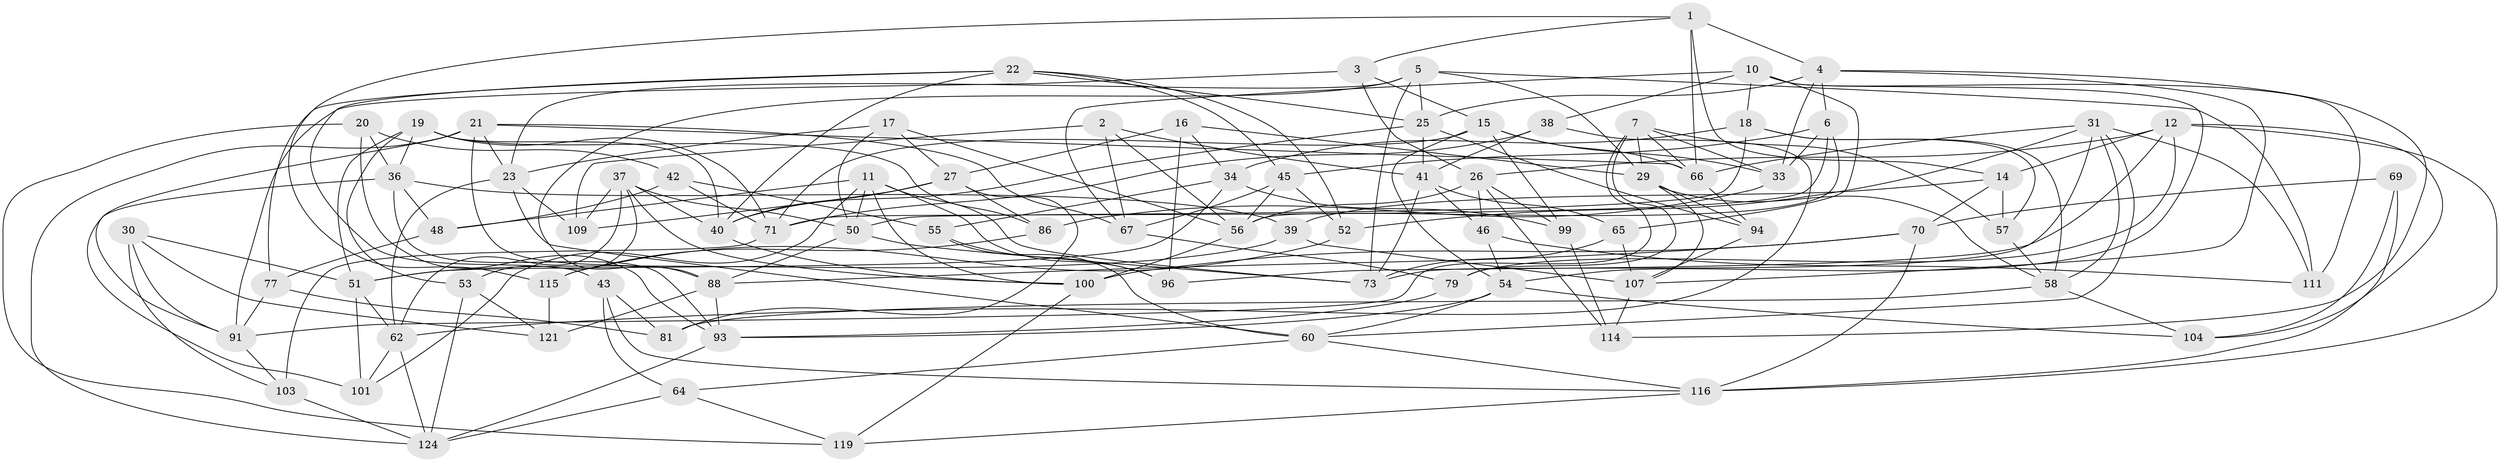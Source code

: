 // original degree distribution, {4: 1.0}
// Generated by graph-tools (version 1.1) at 2025/42/03/06/25 10:42:22]
// undirected, 81 vertices, 203 edges
graph export_dot {
graph [start="1"]
  node [color=gray90,style=filled];
  1 [super="+97"];
  2;
  3;
  4 [super="+8"];
  5 [super="+9"];
  6 [super="+90"];
  7 [super="+63"];
  10 [super="+13"];
  11 [super="+32"];
  12 [super="+68"];
  14 [super="+92"];
  15 [super="+87"];
  16;
  17;
  18 [super="+49"];
  19 [super="+24"];
  20;
  21 [super="+28"];
  22 [super="+98"];
  23 [super="+89"];
  25 [super="+120"];
  26 [super="+105"];
  27 [super="+118"];
  29 [super="+76"];
  30;
  31 [super="+108"];
  33 [super="+35"];
  34 [super="+44"];
  36 [super="+61"];
  37 [super="+95"];
  38;
  39;
  40 [super="+85"];
  41 [super="+75"];
  42;
  43;
  45 [super="+47"];
  46;
  48;
  50 [super="+123"];
  51 [super="+59"];
  52;
  53;
  54 [super="+102"];
  55;
  56 [super="+82"];
  57;
  58 [super="+78"];
  60 [super="+72"];
  62 [super="+113"];
  64;
  65;
  66 [super="+80"];
  67 [super="+74"];
  69;
  70 [super="+106"];
  71 [super="+84"];
  73 [super="+83"];
  77;
  79;
  81;
  86;
  88 [super="+117"];
  91 [super="+112"];
  93 [super="+127"];
  94;
  96;
  99;
  100 [super="+110"];
  101;
  103;
  104;
  107 [super="+122"];
  109;
  111;
  114;
  115;
  116 [super="+125"];
  119;
  121;
  124 [super="+126"];
  1 -- 4;
  1 -- 3;
  1 -- 115;
  1 -- 66;
  1 -- 14 [weight=2];
  2 -- 56;
  2 -- 109;
  2 -- 41;
  2 -- 67;
  3 -- 26;
  3 -- 91;
  3 -- 15;
  4 -- 25;
  4 -- 114;
  4 -- 107;
  4 -- 6;
  4 -- 33;
  5 -- 88;
  5 -- 29;
  5 -- 23;
  5 -- 73;
  5 -- 25;
  5 -- 111;
  6 -- 33 [weight=2];
  6 -- 45;
  6 -- 71;
  6 -- 56;
  7 -- 57;
  7 -- 91;
  7 -- 33;
  7 -- 66;
  7 -- 29;
  7 -- 79;
  10 -- 111;
  10 -- 38;
  10 -- 65;
  10 -- 18;
  10 -- 67;
  10 -- 54;
  11 -- 101;
  11 -- 100;
  11 -- 96;
  11 -- 73;
  11 -- 48;
  11 -- 50;
  12 -- 14;
  12 -- 96;
  12 -- 79;
  12 -- 104;
  12 -- 116;
  12 -- 26;
  14 -- 57;
  14 -- 39;
  14 -- 70;
  15 -- 71;
  15 -- 99;
  15 -- 54;
  15 -- 66;
  15 -- 33;
  16 -- 96;
  16 -- 29;
  16 -- 34;
  16 -- 27;
  17 -- 23;
  17 -- 27;
  17 -- 50;
  17 -- 56;
  18 -- 50;
  18 -- 34 [weight=2];
  18 -- 57;
  18 -- 58;
  19 -- 40;
  19 -- 53;
  19 -- 36;
  19 -- 51;
  19 -- 86;
  19 -- 71;
  20 -- 119;
  20 -- 36;
  20 -- 42;
  20 -- 93;
  21 -- 91;
  21 -- 66;
  21 -- 124;
  21 -- 67;
  21 -- 23;
  21 -- 88;
  22 -- 25;
  22 -- 43;
  22 -- 77;
  22 -- 45;
  22 -- 52;
  22 -- 40;
  23 -- 109;
  23 -- 60;
  23 -- 62;
  25 -- 40;
  25 -- 41;
  25 -- 94;
  26 -- 99;
  26 -- 46;
  26 -- 114;
  26 -- 56;
  27 -- 86;
  27 -- 81;
  27 -- 40;
  27 -- 109;
  29 -- 94;
  29 -- 107;
  29 -- 58;
  30 -- 51;
  30 -- 103;
  30 -- 121;
  30 -- 91;
  31 -- 73;
  31 -- 60;
  31 -- 111;
  31 -- 52;
  31 -- 58;
  31 -- 66;
  33 -- 86;
  34 -- 99;
  34 -- 55;
  34 -- 51;
  36 -- 48;
  36 -- 101;
  36 -- 39;
  36 -- 93;
  37 -- 62;
  37 -- 53;
  37 -- 109;
  37 -- 50;
  37 -- 40;
  37 -- 100;
  38 -- 71;
  38 -- 41;
  38 -- 62;
  39 -- 51;
  39 -- 107;
  40 -- 100;
  41 -- 46;
  41 -- 65;
  41 -- 73;
  42 -- 71;
  42 -- 48;
  42 -- 55;
  43 -- 64;
  43 -- 81;
  43 -- 116;
  45 -- 52;
  45 -- 56;
  45 -- 67 [weight=2];
  46 -- 54;
  46 -- 111;
  48 -- 77;
  50 -- 88;
  50 -- 73;
  51 -- 101;
  51 -- 62;
  52 -- 115;
  53 -- 121;
  53 -- 124;
  54 -- 60;
  54 -- 104;
  54 -- 93;
  55 -- 96;
  55 -- 60;
  56 -- 100;
  57 -- 58;
  58 -- 81;
  58 -- 104;
  60 -- 64;
  60 -- 116;
  62 -- 101;
  62 -- 124;
  64 -- 119;
  64 -- 124;
  65 -- 107;
  65 -- 73;
  66 -- 94;
  67 -- 79;
  69 -- 70 [weight=2];
  69 -- 104;
  69 -- 116;
  70 -- 88;
  70 -- 116;
  70 -- 100;
  71 -- 103;
  77 -- 81;
  77 -- 91;
  79 -- 93;
  86 -- 115;
  88 -- 93;
  88 -- 121;
  91 -- 103;
  93 -- 124;
  94 -- 107;
  99 -- 114;
  100 -- 119;
  103 -- 124;
  107 -- 114;
  115 -- 121;
  116 -- 119;
}
